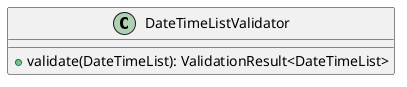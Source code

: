 @startuml

    class DateTimeListValidator [[DateTimeListValidator.html]] {
        +validate(DateTimeList): ValidationResult<DateTimeList>
    }

@enduml
